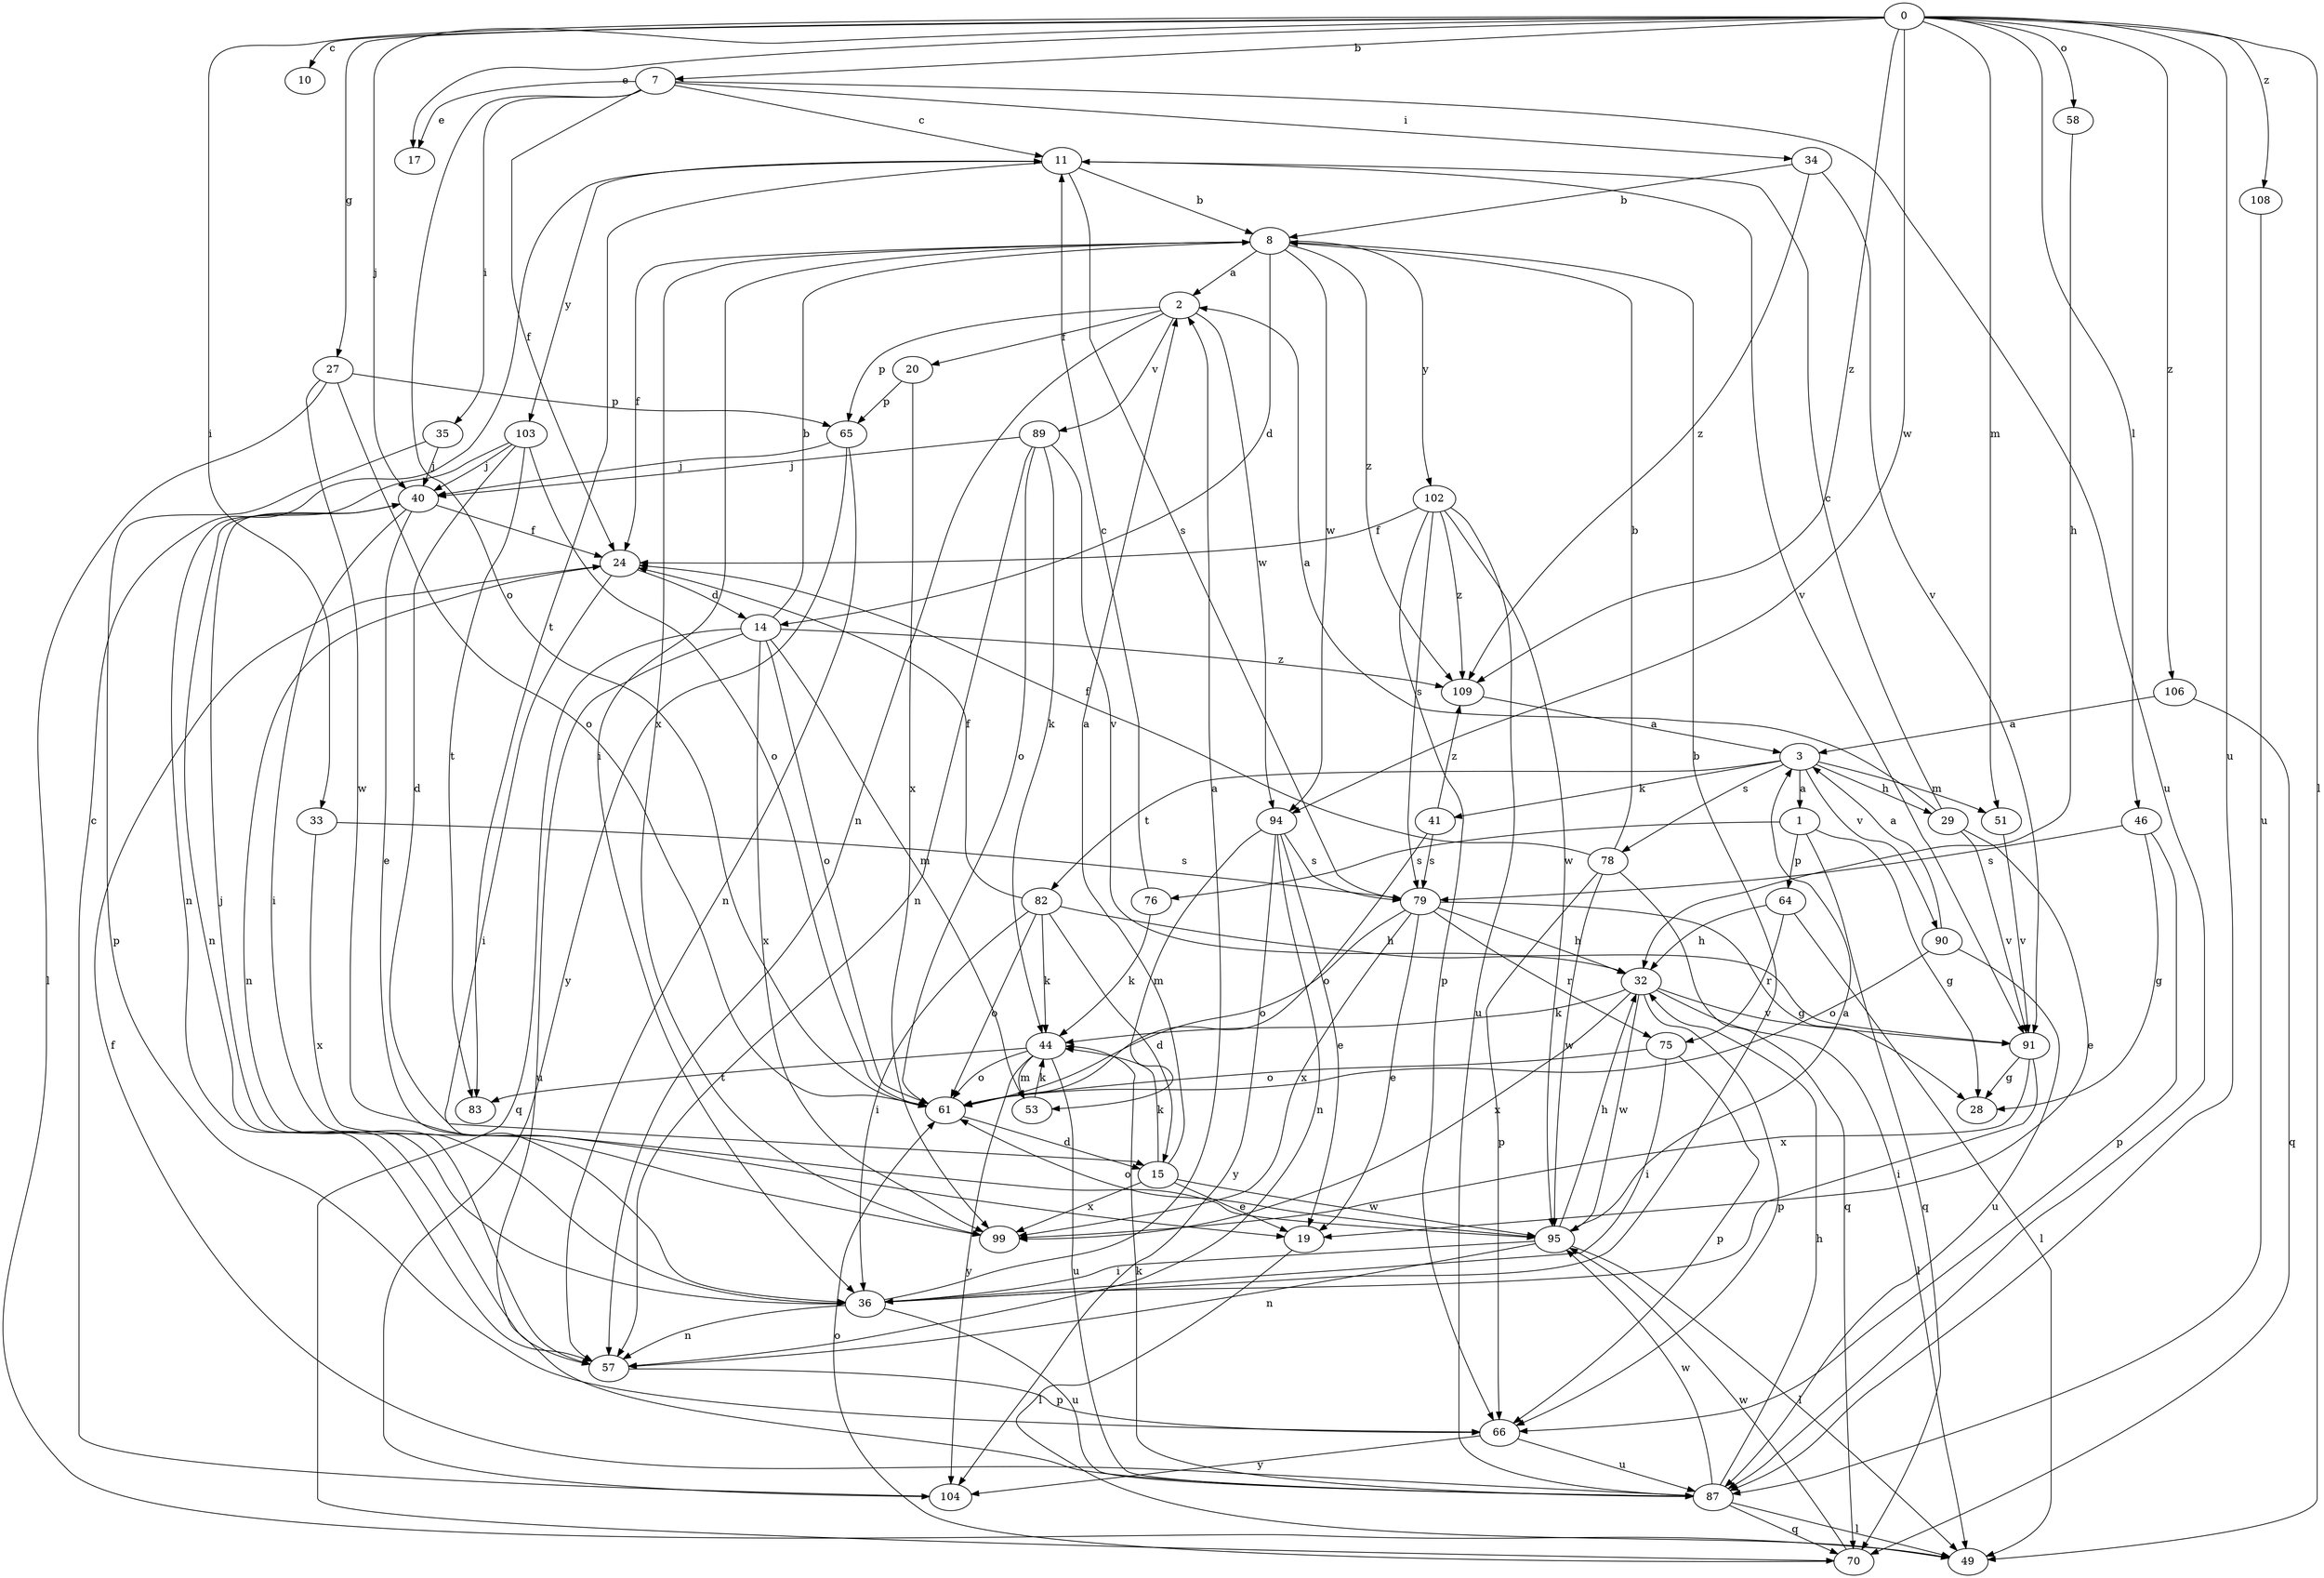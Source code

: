 strict digraph  {
0;
1;
2;
3;
7;
8;
10;
11;
14;
15;
17;
19;
20;
24;
27;
28;
29;
32;
33;
34;
35;
36;
40;
41;
44;
46;
49;
51;
53;
57;
58;
61;
64;
65;
66;
70;
75;
76;
78;
79;
82;
83;
87;
89;
90;
91;
94;
95;
99;
102;
103;
104;
106;
108;
109;
0 -> 7  [label=b];
0 -> 10  [label=c];
0 -> 17  [label=e];
0 -> 27  [label=g];
0 -> 33  [label=i];
0 -> 40  [label=j];
0 -> 46  [label=l];
0 -> 49  [label=l];
0 -> 51  [label=m];
0 -> 58  [label=o];
0 -> 87  [label=u];
0 -> 94  [label=w];
0 -> 106  [label=z];
0 -> 108  [label=z];
0 -> 109  [label=z];
1 -> 28  [label=g];
1 -> 64  [label=p];
1 -> 70  [label=q];
1 -> 76  [label=s];
2 -> 20  [label=f];
2 -> 57  [label=n];
2 -> 65  [label=p];
2 -> 89  [label=v];
2 -> 94  [label=w];
3 -> 1  [label=a];
3 -> 29  [label=h];
3 -> 41  [label=k];
3 -> 51  [label=m];
3 -> 78  [label=s];
3 -> 82  [label=t];
3 -> 90  [label=v];
7 -> 11  [label=c];
7 -> 17  [label=e];
7 -> 24  [label=f];
7 -> 34  [label=i];
7 -> 35  [label=i];
7 -> 61  [label=o];
7 -> 87  [label=u];
8 -> 2  [label=a];
8 -> 14  [label=d];
8 -> 24  [label=f];
8 -> 36  [label=i];
8 -> 94  [label=w];
8 -> 99  [label=x];
8 -> 102  [label=y];
8 -> 109  [label=z];
11 -> 8  [label=b];
11 -> 79  [label=s];
11 -> 83  [label=t];
11 -> 91  [label=v];
11 -> 103  [label=y];
14 -> 8  [label=b];
14 -> 53  [label=m];
14 -> 61  [label=o];
14 -> 70  [label=q];
14 -> 87  [label=u];
14 -> 99  [label=x];
14 -> 109  [label=z];
15 -> 2  [label=a];
15 -> 19  [label=e];
15 -> 44  [label=k];
15 -> 95  [label=w];
15 -> 99  [label=x];
19 -> 49  [label=l];
20 -> 65  [label=p];
20 -> 99  [label=x];
24 -> 14  [label=d];
24 -> 36  [label=i];
24 -> 57  [label=n];
27 -> 49  [label=l];
27 -> 61  [label=o];
27 -> 65  [label=p];
27 -> 95  [label=w];
29 -> 2  [label=a];
29 -> 11  [label=c];
29 -> 19  [label=e];
29 -> 91  [label=v];
32 -> 44  [label=k];
32 -> 49  [label=l];
32 -> 66  [label=p];
32 -> 91  [label=v];
32 -> 95  [label=w];
32 -> 99  [label=x];
33 -> 79  [label=s];
33 -> 99  [label=x];
34 -> 8  [label=b];
34 -> 91  [label=v];
34 -> 109  [label=z];
35 -> 40  [label=j];
35 -> 66  [label=p];
36 -> 2  [label=a];
36 -> 8  [label=b];
36 -> 40  [label=j];
36 -> 57  [label=n];
36 -> 87  [label=u];
40 -> 19  [label=e];
40 -> 24  [label=f];
40 -> 36  [label=i];
40 -> 57  [label=n];
41 -> 61  [label=o];
41 -> 79  [label=s];
41 -> 109  [label=z];
44 -> 53  [label=m];
44 -> 61  [label=o];
44 -> 83  [label=t];
44 -> 87  [label=u];
44 -> 104  [label=y];
46 -> 28  [label=g];
46 -> 66  [label=p];
46 -> 79  [label=s];
51 -> 91  [label=v];
53 -> 44  [label=k];
57 -> 66  [label=p];
58 -> 32  [label=h];
61 -> 15  [label=d];
64 -> 32  [label=h];
64 -> 49  [label=l];
64 -> 75  [label=r];
65 -> 40  [label=j];
65 -> 57  [label=n];
65 -> 104  [label=y];
66 -> 87  [label=u];
66 -> 104  [label=y];
70 -> 61  [label=o];
70 -> 95  [label=w];
75 -> 36  [label=i];
75 -> 61  [label=o];
75 -> 66  [label=p];
76 -> 11  [label=c];
76 -> 44  [label=k];
78 -> 8  [label=b];
78 -> 24  [label=f];
78 -> 66  [label=p];
78 -> 70  [label=q];
78 -> 95  [label=w];
79 -> 19  [label=e];
79 -> 28  [label=g];
79 -> 32  [label=h];
79 -> 61  [label=o];
79 -> 75  [label=r];
79 -> 99  [label=x];
82 -> 15  [label=d];
82 -> 24  [label=f];
82 -> 32  [label=h];
82 -> 36  [label=i];
82 -> 44  [label=k];
82 -> 61  [label=o];
87 -> 24  [label=f];
87 -> 32  [label=h];
87 -> 44  [label=k];
87 -> 49  [label=l];
87 -> 70  [label=q];
87 -> 95  [label=w];
89 -> 40  [label=j];
89 -> 44  [label=k];
89 -> 57  [label=n];
89 -> 61  [label=o];
89 -> 91  [label=v];
90 -> 3  [label=a];
90 -> 61  [label=o];
90 -> 87  [label=u];
91 -> 28  [label=g];
91 -> 36  [label=i];
91 -> 99  [label=x];
94 -> 19  [label=e];
94 -> 53  [label=m];
94 -> 57  [label=n];
94 -> 79  [label=s];
94 -> 104  [label=y];
95 -> 3  [label=a];
95 -> 32  [label=h];
95 -> 36  [label=i];
95 -> 49  [label=l];
95 -> 57  [label=n];
95 -> 61  [label=o];
102 -> 24  [label=f];
102 -> 66  [label=p];
102 -> 79  [label=s];
102 -> 87  [label=u];
102 -> 95  [label=w];
102 -> 109  [label=z];
103 -> 15  [label=d];
103 -> 40  [label=j];
103 -> 57  [label=n];
103 -> 61  [label=o];
103 -> 83  [label=t];
104 -> 11  [label=c];
106 -> 3  [label=a];
106 -> 70  [label=q];
108 -> 87  [label=u];
109 -> 3  [label=a];
}
